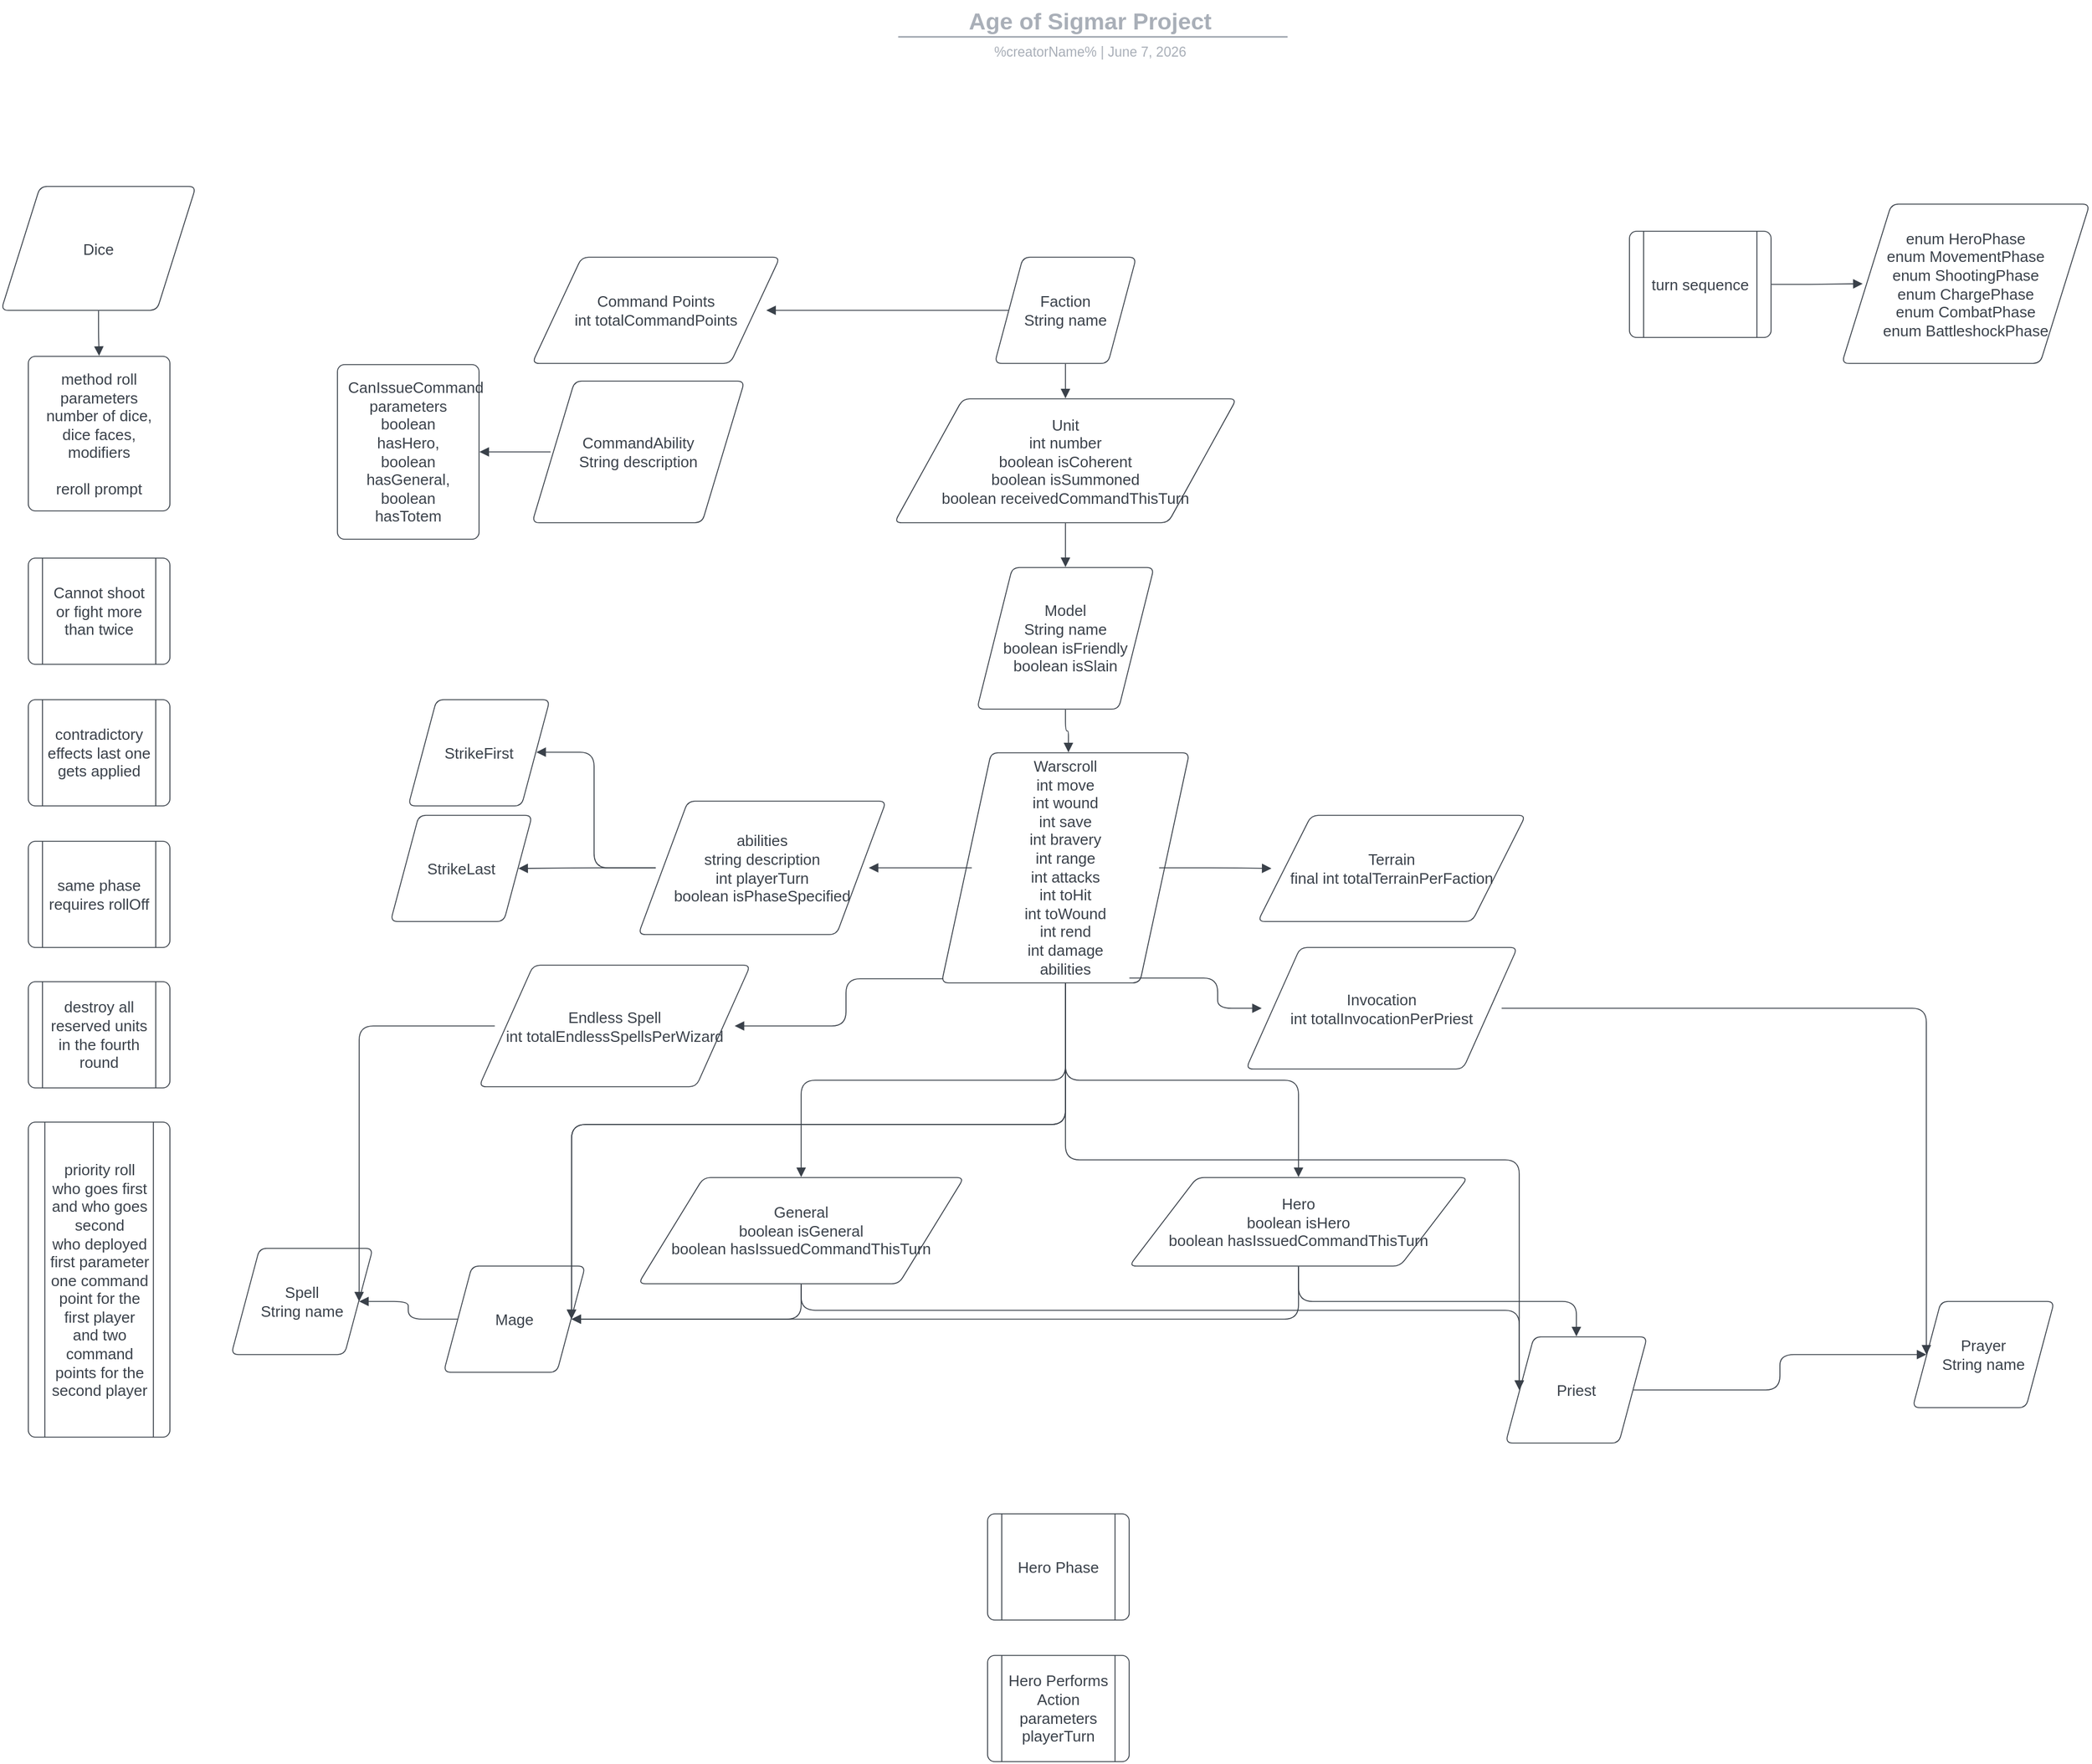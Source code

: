 <mxfile version="21.6.9" type="github">
  <diagram name="Page-1" id="zOLEb17u6JyuVjksXgzn">
    <mxGraphModel dx="3771" dy="2033" grid="1" gridSize="10" guides="1" tooltips="1" connect="1" arrows="1" fold="1" page="1" pageScale="1" pageWidth="850" pageHeight="1100" math="0" shadow="0">
      <root>
        <mxCell id="0" />
        <mxCell id="1" parent="0" />
        <mxCell id="diX1V1ADJ11k-N-cRnxO-1" value="" style="group;dropTarget=0;pointerEvents=0;" vertex="1" parent="1">
          <mxGeometry x="663" y="53" width="640" height="45" as="geometry" />
        </mxCell>
        <mxCell id="diX1V1ADJ11k-N-cRnxO-2" value="Age of Sigmar Project" style="html=1;overflow=block;blockSpacing=1;whiteSpace=wrap;fontSize=19.7;fontColor=#a9afb8;fontStyle=1;align=center;spacingLeft=7;spacingRight=7;spacingTop=2;spacing=3;strokeOpacity=0;fillOpacity=0;rounded=1;absoluteArcSize=1;arcSize=12;fillColor=#ffffff;strokeWidth=1.5;lucidId=UGaBJGIUdZaL;" vertex="1" parent="diX1V1ADJ11k-N-cRnxO-1">
          <mxGeometry width="640" height="31" as="geometry" />
        </mxCell>
        <UserObject label="%creatorName%  |  %date{mmmm d, yyyy}%" placeholders="1" id="diX1V1ADJ11k-N-cRnxO-3">
          <mxCell style="html=1;overflow=block;blockSpacing=1;whiteSpace=wrap;fontSize=11.5;fontColor=#a9afb8;align=center;spacingLeft=7;spacingRight=7;spacingTop=2;spacing=3;strokeOpacity=0;fillOpacity=0;rounded=1;absoluteArcSize=1;arcSize=12;fillColor=#ffffff;strokeWidth=1.5;lucidId=UGaBLjbw9.Wj;" vertex="1" parent="diX1V1ADJ11k-N-cRnxO-1">
            <mxGeometry y="31" width="640" height="14" as="geometry" />
          </mxCell>
        </UserObject>
        <mxCell id="diX1V1ADJ11k-N-cRnxO-4" value="" style="html=1;jettySize=18;whiteSpace=wrap;fontSize=13;fontFamily=Helvetica;strokeColor=#a9afb8;strokeOpacity=100;strokeWidth=1.5;rounded=0;startArrow=none;endArrow=none;lucidId=UGaBRsoHgIos;" edge="1" parent="diX1V1ADJ11k-N-cRnxO-1">
          <mxGeometry width="100" height="100" relative="1" as="geometry">
            <Array as="points" />
            <mxPoint x="157" y="30" as="sourcePoint" />
            <mxPoint x="487" y="30" as="targetPoint" />
          </mxGeometry>
        </mxCell>
        <mxCell id="diX1V1ADJ11k-N-cRnxO-5" value="Model&#xa;String name&#xa;boolean isFriendly&#xa;boolean isSlain" style="html=1;overflow=block;blockSpacing=1;whiteSpace=wrap;shape=parallelogram;perimeter=parallelogramPerimeter;anchorPointDirection=0;fontSize=13;fontColor=#3a414a;align=center;spacing=3.8;strokeColor=#3a414a;strokeOpacity=100;fillOpacity=100;rounded=1;absoluteArcSize=1;arcSize=12;fillColor=#ffffff;strokeWidth=0.8;lucidId=VMP~fAURNN5s;" vertex="1" parent="1">
          <mxGeometry x="887" y="533" width="150" height="120" as="geometry" />
        </mxCell>
        <mxCell id="diX1V1ADJ11k-N-cRnxO-6" value="Unit&#xa;int number&#xa;boolean isCoherent&#xa;boolean isSummoned&#xa;boolean receivedCommandThisTurn" style="html=1;overflow=block;blockSpacing=1;whiteSpace=wrap;shape=parallelogram;perimeter=parallelogramPerimeter;anchorPointDirection=0;fontSize=13;fontColor=#3a414a;align=center;spacing=3.8;strokeColor=#3a414a;strokeOpacity=100;fillOpacity=100;rounded=1;absoluteArcSize=1;arcSize=12;fillColor=#ffffff;strokeWidth=0.8;lucidId=9QP~q0KfeUEE;" vertex="1" parent="1">
          <mxGeometry x="817" y="390" width="290" height="105" as="geometry" />
        </mxCell>
        <mxCell id="diX1V1ADJ11k-N-cRnxO-7" value="Terrain&#xa;final int totalTerrainPerFaction" style="html=1;overflow=block;blockSpacing=1;whiteSpace=wrap;shape=parallelogram;perimeter=parallelogramPerimeter;anchorPointDirection=0;fontSize=13;fontColor=#3a414a;align=center;spacing=3.8;strokeColor=#3a414a;strokeOpacity=100;fillOpacity=100;rounded=1;absoluteArcSize=1;arcSize=12;fillColor=#ffffff;strokeWidth=0.8;lucidId=hRP~R1YNkXRq;" vertex="1" parent="1">
          <mxGeometry x="1125" y="743" width="227" height="90" as="geometry" />
        </mxCell>
        <mxCell id="diX1V1ADJ11k-N-cRnxO-8" value="Endless Spell&#xa;int totalEndlessSpellsPerWizard" style="html=1;overflow=block;blockSpacing=1;whiteSpace=wrap;shape=parallelogram;perimeter=parallelogramPerimeter;anchorPointDirection=0;fontSize=13;fontColor=#3a414a;align=center;spacing=3.8;strokeColor=#3a414a;strokeOpacity=100;fillOpacity=100;rounded=1;absoluteArcSize=1;arcSize=12;fillColor=#ffffff;strokeWidth=0.8;lucidId=aTP~hnn9tWhW;" vertex="1" parent="1">
          <mxGeometry x="465" y="870" width="230" height="103" as="geometry" />
        </mxCell>
        <mxCell id="diX1V1ADJ11k-N-cRnxO-9" value="Priest" style="html=1;overflow=block;blockSpacing=1;whiteSpace=wrap;shape=parallelogram;perimeter=parallelogramPerimeter;anchorPointDirection=0;fontSize=13;fontColor=#3a414a;align=center;spacing=3.8;strokeColor=#3a414a;strokeOpacity=100;fillOpacity=100;rounded=1;absoluteArcSize=1;arcSize=12;fillColor=#ffffff;strokeWidth=0.8;lucidId=2UP~BliDkqNP;" vertex="1" parent="1">
          <mxGeometry x="1335" y="1185" width="120" height="90" as="geometry" />
        </mxCell>
        <mxCell id="diX1V1ADJ11k-N-cRnxO-10" value="Mage" style="html=1;overflow=block;blockSpacing=1;whiteSpace=wrap;shape=parallelogram;perimeter=parallelogramPerimeter;anchorPointDirection=0;fontSize=13;fontColor=#3a414a;align=center;spacing=3.8;strokeColor=#3a414a;strokeOpacity=100;fillOpacity=100;rounded=1;absoluteArcSize=1;arcSize=12;fillColor=#ffffff;strokeWidth=0.8;lucidId=9UP~75K~QyLg;" vertex="1" parent="1">
          <mxGeometry x="435" y="1125" width="120" height="90" as="geometry" />
        </mxCell>
        <mxCell id="diX1V1ADJ11k-N-cRnxO-11" value="Spell&#xa;String name" style="html=1;overflow=block;blockSpacing=1;whiteSpace=wrap;shape=parallelogram;perimeter=parallelogramPerimeter;anchorPointDirection=0;fontSize=13;fontColor=#3a414a;align=center;spacing=3.8;strokeColor=#3a414a;strokeOpacity=100;fillOpacity=100;rounded=1;absoluteArcSize=1;arcSize=12;fillColor=#ffffff;strokeWidth=0.8;lucidId=fWP~-lGfotR-;" vertex="1" parent="1">
          <mxGeometry x="255" y="1110" width="120" height="90" as="geometry" />
        </mxCell>
        <mxCell id="diX1V1ADJ11k-N-cRnxO-12" value="Prayer&#xa;String name" style="html=1;overflow=block;blockSpacing=1;whiteSpace=wrap;shape=parallelogram;perimeter=parallelogramPerimeter;anchorPointDirection=0;fontSize=13;fontColor=#3a414a;align=center;spacing=3.8;strokeColor=#3a414a;strokeOpacity=100;fillOpacity=100;rounded=1;absoluteArcSize=1;arcSize=12;fillColor=#ffffff;strokeWidth=0.8;lucidId=2XP~xu.32lZ-;" vertex="1" parent="1">
          <mxGeometry x="1680" y="1155" width="120" height="90" as="geometry" />
        </mxCell>
        <mxCell id="diX1V1ADJ11k-N-cRnxO-13" value="Faction&#xa;String name" style="html=1;overflow=block;blockSpacing=1;whiteSpace=wrap;shape=parallelogram;perimeter=parallelogramPerimeter;anchorPointDirection=0;fontSize=13;fontColor=#3a414a;align=center;spacing=3.8;strokeColor=#3a414a;strokeOpacity=100;fillOpacity=100;rounded=1;absoluteArcSize=1;arcSize=12;fillColor=#ffffff;strokeWidth=0.8;lucidId=Bo-mgxUeQBWc;" vertex="1" parent="1">
          <mxGeometry x="902" y="270" width="120" height="90" as="geometry" />
        </mxCell>
        <mxCell id="diX1V1ADJ11k-N-cRnxO-14" value="" style="html=1;jettySize=18;whiteSpace=wrap;fontSize=13;strokeColor=#3a414a;strokeOpacity=100;strokeWidth=0.8;rounded=1;arcSize=24;edgeStyle=orthogonalEdgeStyle;startArrow=none;endArrow=block;endFill=1;exitX=0.058;exitY=0.5;exitPerimeter=0;entryX=0.903;entryY=0.5;entryPerimeter=0;lucidId=gx-mKUjaX6WK;" edge="1" parent="1" source="diX1V1ADJ11k-N-cRnxO-8" target="diX1V1ADJ11k-N-cRnxO-11">
          <mxGeometry width="100" height="100" relative="1" as="geometry">
            <Array as="points" />
          </mxGeometry>
        </mxCell>
        <mxCell id="diX1V1ADJ11k-N-cRnxO-15" value="" style="html=1;jettySize=18;whiteSpace=wrap;fontSize=13;strokeColor=#3a414a;strokeOpacity=100;strokeWidth=0.8;rounded=1;arcSize=24;edgeStyle=orthogonalEdgeStyle;startArrow=none;endArrow=block;endFill=1;exitX=0.097;exitY=0.5;exitPerimeter=0;entryX=0.903;entryY=0.5;entryPerimeter=0;lucidId=jx-mc8QmrxVr;" edge="1" parent="1" source="diX1V1ADJ11k-N-cRnxO-10" target="diX1V1ADJ11k-N-cRnxO-11">
          <mxGeometry width="100" height="100" relative="1" as="geometry">
            <Array as="points" />
          </mxGeometry>
        </mxCell>
        <mxCell id="diX1V1ADJ11k-N-cRnxO-16" value="Warscroll&#xa;int move&#xa;int wound&#xa;int save&#xa;int bravery&#xa;int range&#xa;int attacks&#xa;int toHit&#xa;int toWound&#xa;int rend&#xa;int damage&#xa;abilities&#xa;" style="html=1;overflow=block;blockSpacing=1;whiteSpace=wrap;shape=parallelogram;perimeter=parallelogramPerimeter;anchorPointDirection=0;fontSize=13;fontColor=#3a414a;align=center;spacing=3.8;strokeColor=#3a414a;strokeOpacity=100;fillOpacity=100;rounded=1;absoluteArcSize=1;arcSize=12;fillColor=#ffffff;strokeWidth=0.8;lucidId=Ny-mGmwFH4Dl;" vertex="1" parent="1">
          <mxGeometry x="857" y="690" width="210" height="195" as="geometry" />
        </mxCell>
        <mxCell id="diX1V1ADJ11k-N-cRnxO-17" value="" style="html=1;jettySize=18;whiteSpace=wrap;fontSize=13;strokeColor=#3a414a;strokeOpacity=100;strokeWidth=0.8;rounded=1;arcSize=24;edgeStyle=orthogonalEdgeStyle;startArrow=none;endArrow=block;endFill=1;exitX=0.5;exitY=1.003;exitPerimeter=0;entryX=0.512;entryY=-0.002;entryPerimeter=0;lucidId=wA-mkPb3AHFr;" edge="1" parent="1" source="diX1V1ADJ11k-N-cRnxO-5" target="diX1V1ADJ11k-N-cRnxO-16">
          <mxGeometry width="100" height="100" relative="1" as="geometry">
            <Array as="points" />
          </mxGeometry>
        </mxCell>
        <mxCell id="diX1V1ADJ11k-N-cRnxO-18" value="Invocation&#xa;int totalInvocationPerPriest" style="html=1;overflow=block;blockSpacing=1;whiteSpace=wrap;shape=parallelogram;perimeter=parallelogramPerimeter;anchorPointDirection=0;fontSize=13;fontColor=#3a414a;align=center;spacing=3.8;strokeColor=#3a414a;strokeOpacity=100;fillOpacity=100;rounded=1;absoluteArcSize=1;arcSize=12;fillColor=#ffffff;strokeWidth=0.8;lucidId=WG-mqbi.CSuH;" vertex="1" parent="1">
          <mxGeometry x="1115" y="855" width="230" height="103" as="geometry" />
        </mxCell>
        <mxCell id="diX1V1ADJ11k-N-cRnxO-19" value="" style="html=1;jettySize=18;whiteSpace=wrap;fontSize=13;strokeColor=#3a414a;strokeOpacity=100;strokeWidth=0.8;rounded=1;arcSize=24;edgeStyle=orthogonalEdgeStyle;startArrow=none;endArrow=block;endFill=1;exitX=0.903;exitY=0.5;exitPerimeter=0;entryX=0.097;entryY=0.5;entryPerimeter=0;lucidId=1H-m7pyB9UxB;" edge="1" parent="1" source="diX1V1ADJ11k-N-cRnxO-9" target="diX1V1ADJ11k-N-cRnxO-12">
          <mxGeometry width="100" height="100" relative="1" as="geometry">
            <Array as="points" />
          </mxGeometry>
        </mxCell>
        <mxCell id="diX1V1ADJ11k-N-cRnxO-20" value="" style="html=1;jettySize=18;whiteSpace=wrap;fontSize=13;strokeColor=#3a414a;strokeOpacity=100;strokeWidth=0.8;rounded=1;arcSize=24;edgeStyle=orthogonalEdgeStyle;startArrow=none;endArrow=block;endFill=1;exitX=0.942;exitY=0.5;exitPerimeter=0;entryX=0.097;entryY=0.5;entryPerimeter=0;lucidId=4H-mRHLvu8hw;" edge="1" parent="1" source="diX1V1ADJ11k-N-cRnxO-18" target="diX1V1ADJ11k-N-cRnxO-12">
          <mxGeometry width="100" height="100" relative="1" as="geometry">
            <Array as="points" />
          </mxGeometry>
        </mxCell>
        <mxCell id="diX1V1ADJ11k-N-cRnxO-21" value="General&#xa;boolean isGeneral&#xa;boolean hasIssuedCommandThisTurn" style="html=1;overflow=block;blockSpacing=1;whiteSpace=wrap;shape=parallelogram;perimeter=parallelogramPerimeter;anchorPointDirection=0;fontSize=13;fontColor=#3a414a;align=center;spacing=3.8;strokeColor=#3a414a;strokeOpacity=100;fillOpacity=100;rounded=1;absoluteArcSize=1;arcSize=12;fillColor=#ffffff;strokeWidth=0.8;lucidId=KJ-m7VAcNorR;" vertex="1" parent="1">
          <mxGeometry x="600" y="1050" width="276" height="90" as="geometry" />
        </mxCell>
        <mxCell id="diX1V1ADJ11k-N-cRnxO-22" value="" style="html=1;jettySize=18;whiteSpace=wrap;fontSize=13;strokeColor=#3a414a;strokeOpacity=100;strokeWidth=0.8;rounded=1;arcSize=24;edgeStyle=orthogonalEdgeStyle;startArrow=none;endArrow=block;endFill=1;exitX=0.878;exitY=0.5;exitPerimeter=0;entryX=0.051;entryY=0.5;entryPerimeter=0;lucidId=8J-m-95uXEUn;" edge="1" parent="1" source="diX1V1ADJ11k-N-cRnxO-16" target="diX1V1ADJ11k-N-cRnxO-7">
          <mxGeometry width="100" height="100" relative="1" as="geometry">
            <Array as="points" />
          </mxGeometry>
        </mxCell>
        <mxCell id="diX1V1ADJ11k-N-cRnxO-23" value="Command Points&#xa;int totalCommandPoints" style="html=1;overflow=block;blockSpacing=1;whiteSpace=wrap;shape=parallelogram;perimeter=parallelogramPerimeter;anchorPointDirection=0;fontSize=13;fontColor=#3a414a;align=center;spacing=3.8;strokeColor=#3a414a;strokeOpacity=100;fillOpacity=100;rounded=1;absoluteArcSize=1;arcSize=12;fillColor=#ffffff;strokeWidth=0.8;lucidId=8L-mblBSIFBR;" vertex="1" parent="1">
          <mxGeometry x="510" y="270" width="210" height="90" as="geometry" />
        </mxCell>
        <mxCell id="diX1V1ADJ11k-N-cRnxO-24" value="" style="html=1;jettySize=18;whiteSpace=wrap;fontSize=13;strokeColor=#3a414a;strokeOpacity=100;strokeWidth=0.8;rounded=1;arcSize=24;edgeStyle=orthogonalEdgeStyle;startArrow=none;endArrow=block;endFill=1;exitX=0.097;exitY=0.5;exitPerimeter=0;entryX=0.945;entryY=0.5;entryPerimeter=0;lucidId=pM-m4_ksURlr;" edge="1" parent="1" source="diX1V1ADJ11k-N-cRnxO-13" target="diX1V1ADJ11k-N-cRnxO-23">
          <mxGeometry width="100" height="100" relative="1" as="geometry">
            <Array as="points" />
          </mxGeometry>
        </mxCell>
        <mxCell id="diX1V1ADJ11k-N-cRnxO-25" value="Dice" style="html=1;overflow=block;blockSpacing=1;whiteSpace=wrap;shape=parallelogram;perimeter=parallelogramPerimeter;anchorPointDirection=0;fontSize=13;fontColor=#3a414a;align=center;spacing=3.8;strokeColor=#3a414a;strokeOpacity=100;fillOpacity=100;rounded=1;absoluteArcSize=1;arcSize=12;fillColor=#ffffff;strokeWidth=0.8;lucidId=IM-m1qFtIAN8;" vertex="1" parent="1">
          <mxGeometry x="60" y="210" width="165" height="105" as="geometry" />
        </mxCell>
        <mxCell id="diX1V1ADJ11k-N-cRnxO-26" value="method roll&#xa;parameters number of dice, dice faces, modifiers&#xa;&#xa;reroll prompt" style="html=1;overflow=block;blockSpacing=1;whiteSpace=wrap;fontSize=13;fontColor=#3a414a;align=center;spacing=9;strokeColor=#3a414a;strokeOpacity=100;fillOpacity=100;rounded=1;absoluteArcSize=1;arcSize=12;fillColor=#ffffff;strokeWidth=0.8;lucidId=iP-mDshW7.k5;" vertex="1" parent="1">
          <mxGeometry x="83" y="354" width="120" height="131" as="geometry" />
        </mxCell>
        <mxCell id="diX1V1ADJ11k-N-cRnxO-27" value="" style="html=1;jettySize=18;whiteSpace=wrap;fontSize=13;strokeColor=#3a414a;strokeOpacity=100;strokeWidth=0.8;rounded=1;arcSize=24;edgeStyle=orthogonalEdgeStyle;startArrow=none;endArrow=block;endFill=1;exitX=0.5;exitY=1.004;exitPerimeter=0;entryX=0.5;entryY=-0.003;entryPerimeter=0;lucidId=LP-m6Xi9Cobd;" edge="1" parent="1" source="diX1V1ADJ11k-N-cRnxO-25" target="diX1V1ADJ11k-N-cRnxO-26">
          <mxGeometry width="100" height="100" relative="1" as="geometry">
            <Array as="points" />
          </mxGeometry>
        </mxCell>
        <mxCell id="diX1V1ADJ11k-N-cRnxO-28" value="abilities&#xa;string description&#xa;int playerTurn&#xa;boolean isPhaseSpecified" style="html=1;overflow=block;blockSpacing=1;whiteSpace=wrap;shape=parallelogram;perimeter=parallelogramPerimeter;anchorPointDirection=0;fontSize=13;fontColor=#3a414a;align=center;spacing=3.8;strokeColor=#3a414a;strokeOpacity=100;fillOpacity=100;rounded=1;absoluteArcSize=1;arcSize=12;fillColor=#ffffff;strokeWidth=0.8;lucidId=MS-mStZkyAiv;" vertex="1" parent="1">
          <mxGeometry x="600" y="731" width="210" height="113" as="geometry" />
        </mxCell>
        <mxCell id="diX1V1ADJ11k-N-cRnxO-29" value="" style="html=1;jettySize=18;whiteSpace=wrap;fontSize=13;strokeColor=#3a414a;strokeOpacity=100;strokeWidth=0.8;rounded=1;arcSize=24;edgeStyle=orthogonalEdgeStyle;startArrow=none;endArrow=block;endFill=1;exitX=0.122;exitY=0.5;exitPerimeter=0;entryX=0.93;entryY=0.5;entryPerimeter=0;lucidId=RS-m6-207KjA;" edge="1" parent="1" source="diX1V1ADJ11k-N-cRnxO-16" target="diX1V1ADJ11k-N-cRnxO-28">
          <mxGeometry width="100" height="100" relative="1" as="geometry">
            <Array as="points" />
          </mxGeometry>
        </mxCell>
        <mxCell id="diX1V1ADJ11k-N-cRnxO-30" value="StrikeFirst" style="html=1;overflow=block;blockSpacing=1;whiteSpace=wrap;shape=parallelogram;perimeter=parallelogramPerimeter;anchorPointDirection=0;fontSize=13;fontColor=#3a414a;align=center;spacing=3.8;strokeColor=#3a414a;strokeOpacity=100;fillOpacity=100;rounded=1;absoluteArcSize=1;arcSize=12;fillColor=#ffffff;strokeWidth=0.8;lucidId=FV-mgq5n7ofS;" vertex="1" parent="1">
          <mxGeometry x="405" y="645" width="120" height="90" as="geometry" />
        </mxCell>
        <mxCell id="diX1V1ADJ11k-N-cRnxO-31" value="StrikeLast" style="html=1;overflow=block;blockSpacing=1;whiteSpace=wrap;shape=parallelogram;perimeter=parallelogramPerimeter;anchorPointDirection=0;fontSize=13;fontColor=#3a414a;align=center;spacing=3.8;strokeColor=#3a414a;strokeOpacity=100;fillOpacity=100;rounded=1;absoluteArcSize=1;arcSize=12;fillColor=#ffffff;strokeWidth=0.8;lucidId=JV-mB4kw7e56;" vertex="1" parent="1">
          <mxGeometry x="390" y="743" width="120" height="90" as="geometry" />
        </mxCell>
        <mxCell id="diX1V1ADJ11k-N-cRnxO-32" value="" style="html=1;jettySize=18;whiteSpace=wrap;fontSize=13;strokeColor=#3a414a;strokeOpacity=100;strokeWidth=0.8;rounded=1;arcSize=24;edgeStyle=orthogonalEdgeStyle;startArrow=none;endArrow=block;endFill=1;exitX=0.07;exitY=0.5;exitPerimeter=0;entryX=0.905;entryY=0.494;entryPerimeter=0;lucidId=0V-m9WZKtB8B;" edge="1" parent="1" source="diX1V1ADJ11k-N-cRnxO-28" target="diX1V1ADJ11k-N-cRnxO-30">
          <mxGeometry width="100" height="100" relative="1" as="geometry">
            <Array as="points" />
          </mxGeometry>
        </mxCell>
        <mxCell id="diX1V1ADJ11k-N-cRnxO-33" value="" style="html=1;jettySize=18;whiteSpace=wrap;fontSize=13;strokeColor=#3a414a;strokeOpacity=100;strokeWidth=0.8;rounded=1;arcSize=24;edgeStyle=orthogonalEdgeStyle;startArrow=none;endArrow=block;endFill=1;exitX=0.07;exitY=0.5;exitPerimeter=0;entryX=0.903;entryY=0.5;entryPerimeter=0;lucidId=3V-mJoLHs3-O;" edge="1" parent="1" source="diX1V1ADJ11k-N-cRnxO-28" target="diX1V1ADJ11k-N-cRnxO-31">
          <mxGeometry width="100" height="100" relative="1" as="geometry">
            <Array as="points" />
          </mxGeometry>
        </mxCell>
        <mxCell id="diX1V1ADJ11k-N-cRnxO-34" value="Cannot shoot or fight more than twice" style="html=1;overflow=block;blockSpacing=1;whiteSpace=wrap;shape=process;fontSize=13;fontColor=#3a414a;align=center;spacing=3.8;strokeColor=#3a414a;strokeOpacity=100;fillOpacity=100;rounded=1;absoluteArcSize=1;arcSize=12;fillColor=#ffffff;strokeWidth=0.8;lucidId=aY-muP5JiK6M;" vertex="1" parent="1">
          <mxGeometry x="83" y="525" width="120" height="90" as="geometry" />
        </mxCell>
        <mxCell id="diX1V1ADJ11k-N-cRnxO-35" value="contradictory effects last one gets applied" style="html=1;overflow=block;blockSpacing=1;whiteSpace=wrap;shape=process;fontSize=13;fontColor=#3a414a;align=center;spacing=3.8;strokeColor=#3a414a;strokeOpacity=100;fillOpacity=100;rounded=1;absoluteArcSize=1;arcSize=12;fillColor=#ffffff;strokeWidth=0.8;lucidId=wY-mcVYd6AlJ;" vertex="1" parent="1">
          <mxGeometry x="83" y="645" width="120" height="90" as="geometry" />
        </mxCell>
        <mxCell id="diX1V1ADJ11k-N-cRnxO-36" value="same phase requires rollOff" style="html=1;overflow=block;blockSpacing=1;whiteSpace=wrap;shape=process;fontSize=13;fontColor=#3a414a;align=center;spacing=3.8;strokeColor=#3a414a;strokeOpacity=100;fillOpacity=100;rounded=1;absoluteArcSize=1;arcSize=12;fillColor=#ffffff;strokeWidth=0.8;lucidId=IY-mcRclnb3H;" vertex="1" parent="1">
          <mxGeometry x="83" y="765" width="120" height="90" as="geometry" />
        </mxCell>
        <mxCell id="diX1V1ADJ11k-N-cRnxO-37" value="destroy all reserved units in the fourth round" style="html=1;overflow=block;blockSpacing=1;whiteSpace=wrap;shape=process;fontSize=13;fontColor=#3a414a;align=center;spacing=3.8;strokeColor=#3a414a;strokeOpacity=100;fillOpacity=100;rounded=1;absoluteArcSize=1;arcSize=12;fillColor=#ffffff;strokeWidth=0.8;lucidId=z0-maco-RRq0;" vertex="1" parent="1">
          <mxGeometry x="83" y="884" width="120" height="90" as="geometry" />
        </mxCell>
        <mxCell id="diX1V1ADJ11k-N-cRnxO-38" value="priority roll&#xa;who goes first and who goes second&#xa;who deployed first parameter&#xa;one command point for the first player and two command points for the second player" style="html=1;overflow=block;blockSpacing=1;whiteSpace=wrap;shape=process;fontSize=13;fontColor=#3a414a;align=center;spacing=3.8;strokeColor=#3a414a;strokeOpacity=100;fillOpacity=100;rounded=1;absoluteArcSize=1;arcSize=12;fillColor=#ffffff;strokeWidth=0.8;lucidId=d1-m0JyzxnMk;" vertex="1" parent="1">
          <mxGeometry x="83" y="1003" width="120" height="267" as="geometry" />
        </mxCell>
        <mxCell id="diX1V1ADJ11k-N-cRnxO-39" value="enum HeroPhase&#xa;enum MovementPhase&#xa;enum ShootingPhase&#xa;enum ChargePhase&#xa;enum CombatPhase&#xa;enum BattleshockPhase" style="html=1;overflow=block;blockSpacing=1;whiteSpace=wrap;shape=parallelogram;perimeter=parallelogramPerimeter;anchorPointDirection=0;fontSize=13;fontColor=#3a414a;align=center;spacing=3.8;strokeColor=#3a414a;strokeOpacity=100;fillOpacity=100;rounded=1;absoluteArcSize=1;arcSize=12;fillColor=#ffffff;strokeWidth=0.8;lucidId=X2-mw77m8Jms;" vertex="1" parent="1">
          <mxGeometry x="1620" y="225" width="210" height="135" as="geometry" />
        </mxCell>
        <mxCell id="diX1V1ADJ11k-N-cRnxO-40" value="turn sequence" style="html=1;overflow=block;blockSpacing=1;whiteSpace=wrap;shape=process;fontSize=13;fontColor=#3a414a;align=center;spacing=3.8;strokeColor=#3a414a;strokeOpacity=100;fillOpacity=100;rounded=1;absoluteArcSize=1;arcSize=12;fillColor=#ffffff;strokeWidth=0.8;lucidId=V3-m1jSJpaLX;" vertex="1" parent="1">
          <mxGeometry x="1440" y="248" width="120" height="90" as="geometry" />
        </mxCell>
        <mxCell id="diX1V1ADJ11k-N-cRnxO-41" value="" style="html=1;jettySize=18;whiteSpace=wrap;fontSize=13;strokeColor=#3a414a;strokeOpacity=100;strokeWidth=0.8;rounded=1;arcSize=24;edgeStyle=orthogonalEdgeStyle;startArrow=none;endArrow=block;endFill=1;exitX=1.003;exitY=0.5;exitPerimeter=0;entryX=0.084;entryY=0.5;entryPerimeter=0;lucidId=23-mhU6-Z7mK;" edge="1" parent="1" source="diX1V1ADJ11k-N-cRnxO-40" target="diX1V1ADJ11k-N-cRnxO-39">
          <mxGeometry width="100" height="100" relative="1" as="geometry">
            <Array as="points" />
          </mxGeometry>
        </mxCell>
        <mxCell id="diX1V1ADJ11k-N-cRnxO-42" value="CommandAbility&#xa;String description" style="html=1;overflow=block;blockSpacing=1;whiteSpace=wrap;shape=parallelogram;perimeter=parallelogramPerimeter;anchorPointDirection=0;fontSize=13;fontColor=#3a414a;align=center;spacing=3.8;strokeColor=#3a414a;strokeOpacity=100;fillOpacity=100;rounded=1;absoluteArcSize=1;arcSize=12;fillColor=#ffffff;strokeWidth=0.8;lucidId=s4-mLjn9IQ1O;" vertex="1" parent="1">
          <mxGeometry x="510" y="375" width="180" height="120" as="geometry" />
        </mxCell>
        <mxCell id="diX1V1ADJ11k-N-cRnxO-43" value="CanIssueCommand&#xa;parameters boolean hasHero, boolean hasGeneral, boolean hasTotem" style="html=1;overflow=block;blockSpacing=1;whiteSpace=wrap;fontSize=13;fontColor=#3a414a;align=center;spacing=9;strokeColor=#3a414a;strokeOpacity=100;fillOpacity=100;rounded=1;absoluteArcSize=1;arcSize=12;fillColor=#ffffff;strokeWidth=0.8;lucidId=V5-mkcRef6hr;" vertex="1" parent="1">
          <mxGeometry x="345" y="361" width="120" height="148" as="geometry" />
        </mxCell>
        <mxCell id="diX1V1ADJ11k-N-cRnxO-44" value="" style="html=1;jettySize=18;whiteSpace=wrap;fontSize=13;strokeColor=#3a414a;strokeOpacity=100;strokeWidth=0.8;rounded=1;arcSize=24;edgeStyle=orthogonalEdgeStyle;startArrow=none;endArrow=block;endFill=1;exitX=0.087;exitY=0.5;exitPerimeter=0;entryX=1.003;entryY=0.5;entryPerimeter=0;lucidId=M6-mTtIYt8IL;" edge="1" parent="1" source="diX1V1ADJ11k-N-cRnxO-42" target="diX1V1ADJ11k-N-cRnxO-43">
          <mxGeometry width="100" height="100" relative="1" as="geometry">
            <Array as="points" />
          </mxGeometry>
        </mxCell>
        <mxCell id="diX1V1ADJ11k-N-cRnxO-45" value="Hero&#xa;boolean isHero&#xa;boolean hasIssuedCommandThisTurn" style="html=1;overflow=block;blockSpacing=1;whiteSpace=wrap;shape=parallelogram;perimeter=parallelogramPerimeter;anchorPointDirection=0;fontSize=13;fontColor=#3a414a;align=center;spacing=3.8;strokeColor=#3a414a;strokeOpacity=100;fillOpacity=100;rounded=1;absoluteArcSize=1;arcSize=12;fillColor=#ffffff;strokeWidth=0.8;lucidId=T7-m-E_ZpNoL;" vertex="1" parent="1">
          <mxGeometry x="1016" y="1050" width="287" height="75" as="geometry" />
        </mxCell>
        <mxCell id="diX1V1ADJ11k-N-cRnxO-46" value="" style="html=1;jettySize=18;whiteSpace=wrap;fontSize=13;strokeColor=#3a414a;strokeOpacity=100;strokeWidth=0.8;rounded=1;arcSize=24;edgeStyle=orthogonalEdgeStyle;startArrow=none;endArrow=block;endFill=1;exitX=0.758;exitY=0.979;exitPerimeter=0;entryX=0.058;entryY=0.5;entryPerimeter=0;lucidId=-8-mfcVTL3w~;" edge="1" parent="1" source="diX1V1ADJ11k-N-cRnxO-16" target="diX1V1ADJ11k-N-cRnxO-18">
          <mxGeometry width="100" height="100" relative="1" as="geometry">
            <Array as="points" />
          </mxGeometry>
        </mxCell>
        <mxCell id="diX1V1ADJ11k-N-cRnxO-47" value="" style="html=1;jettySize=18;whiteSpace=wrap;fontSize=13;strokeColor=#3a414a;strokeOpacity=100;strokeWidth=0.8;rounded=1;arcSize=24;edgeStyle=orthogonalEdgeStyle;startArrow=none;endArrow=block;endFill=1;exitX=0.5;exitY=1.002;exitPerimeter=0;entryX=0.5;entryY=-0.005;entryPerimeter=0;lucidId=i9-mQx3C0VM5;" edge="1" parent="1" source="diX1V1ADJ11k-N-cRnxO-16" target="diX1V1ADJ11k-N-cRnxO-45">
          <mxGeometry width="100" height="100" relative="1" as="geometry">
            <Array as="points" />
          </mxGeometry>
        </mxCell>
        <mxCell id="diX1V1ADJ11k-N-cRnxO-48" value="" style="html=1;jettySize=18;whiteSpace=wrap;fontSize=13;strokeColor=#3a414a;strokeOpacity=100;strokeWidth=0.8;rounded=1;arcSize=24;edgeStyle=orthogonalEdgeStyle;startArrow=none;endArrow=block;endFill=1;exitX=0.5;exitY=1.002;exitPerimeter=0;entryX=0.5;entryY=-0.004;entryPerimeter=0;lucidId=q9-mzYG1swVQ;" edge="1" parent="1" source="diX1V1ADJ11k-N-cRnxO-16" target="diX1V1ADJ11k-N-cRnxO-21">
          <mxGeometry width="100" height="100" relative="1" as="geometry">
            <Array as="points" />
          </mxGeometry>
        </mxCell>
        <mxCell id="diX1V1ADJ11k-N-cRnxO-49" value="" style="html=1;jettySize=18;whiteSpace=wrap;fontSize=13;strokeColor=#3a414a;strokeOpacity=100;strokeWidth=0.8;rounded=1;arcSize=24;edgeStyle=orthogonalEdgeStyle;startArrow=none;endArrow=block;endFill=1;exitX=0.006;exitY=0.982;exitPerimeter=0;entryX=0.942;entryY=0.5;entryPerimeter=0;lucidId=x9-m~PQEkNT.;" edge="1" parent="1" source="diX1V1ADJ11k-N-cRnxO-16" target="diX1V1ADJ11k-N-cRnxO-8">
          <mxGeometry width="100" height="100" relative="1" as="geometry">
            <Array as="points" />
          </mxGeometry>
        </mxCell>
        <mxCell id="diX1V1ADJ11k-N-cRnxO-50" value="" style="html=1;jettySize=18;whiteSpace=wrap;fontSize=13;strokeColor=#3a414a;strokeOpacity=100;strokeWidth=0.8;rounded=1;arcSize=24;edgeStyle=orthogonalEdgeStyle;startArrow=none;endArrow=block;endFill=1;exitX=0.5;exitY=1.002;exitPerimeter=0;entryX=0.097;entryY=0.5;entryPerimeter=0;lucidId=S9-mv0cxDIbw;" edge="1" parent="1" source="diX1V1ADJ11k-N-cRnxO-16" target="diX1V1ADJ11k-N-cRnxO-9">
          <mxGeometry width="100" height="100" relative="1" as="geometry">
            <Array as="points" />
          </mxGeometry>
        </mxCell>
        <mxCell id="diX1V1ADJ11k-N-cRnxO-51" value="" style="html=1;jettySize=18;whiteSpace=wrap;fontSize=13;strokeColor=#3a414a;strokeOpacity=100;strokeWidth=0.8;rounded=1;arcSize=24;edgeStyle=orthogonalEdgeStyle;startArrow=none;endArrow=block;endFill=1;exitX=0.5;exitY=1.005;exitPerimeter=0;entryX=0.5;entryY=-0.004;entryPerimeter=0;lucidId=U9-mYSfdCeDN;" edge="1" parent="1" source="diX1V1ADJ11k-N-cRnxO-45" target="diX1V1ADJ11k-N-cRnxO-9">
          <mxGeometry width="100" height="100" relative="1" as="geometry">
            <Array as="points" />
          </mxGeometry>
        </mxCell>
        <mxCell id="diX1V1ADJ11k-N-cRnxO-52" value="" style="html=1;jettySize=18;whiteSpace=wrap;fontSize=13;strokeColor=#3a414a;strokeOpacity=100;strokeWidth=0.8;rounded=1;arcSize=24;edgeStyle=orthogonalEdgeStyle;startArrow=none;endArrow=block;endFill=1;exitX=0.5;exitY=1.005;exitPerimeter=0;entryX=0.903;entryY=0.5;entryPerimeter=0;lucidId=89-m5wv1d5ZL;" edge="1" parent="1" source="diX1V1ADJ11k-N-cRnxO-45" target="diX1V1ADJ11k-N-cRnxO-10">
          <mxGeometry width="100" height="100" relative="1" as="geometry">
            <Array as="points" />
          </mxGeometry>
        </mxCell>
        <mxCell id="diX1V1ADJ11k-N-cRnxO-53" value="" style="html=1;jettySize=18;whiteSpace=wrap;fontSize=13;strokeColor=#3a414a;strokeOpacity=100;strokeWidth=0.8;rounded=1;arcSize=24;edgeStyle=orthogonalEdgeStyle;startArrow=none;endArrow=block;endFill=1;exitX=0.5;exitY=1.004;exitPerimeter=0;entryX=0.097;entryY=0.5;entryPerimeter=0;lucidId=.9-mLfMi7LQd;" edge="1" parent="1" source="diX1V1ADJ11k-N-cRnxO-21" target="diX1V1ADJ11k-N-cRnxO-9">
          <mxGeometry width="100" height="100" relative="1" as="geometry">
            <Array as="points" />
          </mxGeometry>
        </mxCell>
        <mxCell id="diX1V1ADJ11k-N-cRnxO-54" value="" style="html=1;jettySize=18;whiteSpace=wrap;fontSize=13;strokeColor=#3a414a;strokeOpacity=100;strokeWidth=0.8;rounded=1;arcSize=24;edgeStyle=orthogonalEdgeStyle;startArrow=none;endArrow=block;endFill=1;exitX=0.5;exitY=1.002;exitPerimeter=0;entryX=0.903;entryY=0.5;entryPerimeter=0;lucidId=Y--mBw096Z7G;" edge="1" parent="1" source="diX1V1ADJ11k-N-cRnxO-16" target="diX1V1ADJ11k-N-cRnxO-10">
          <mxGeometry width="100" height="100" relative="1" as="geometry">
            <Array as="points" />
          </mxGeometry>
        </mxCell>
        <mxCell id="diX1V1ADJ11k-N-cRnxO-55" value="" style="html=1;jettySize=18;whiteSpace=wrap;fontSize=13;strokeColor=#3a414a;strokeOpacity=100;strokeWidth=0.8;rounded=1;arcSize=24;edgeStyle=orthogonalEdgeStyle;startArrow=none;endArrow=block;endFill=1;exitX=0.5;exitY=1.004;exitPerimeter=0;entryX=0.903;entryY=0.5;entryPerimeter=0;lucidId=9--mc.pEinZv;" edge="1" parent="1" source="diX1V1ADJ11k-N-cRnxO-21" target="diX1V1ADJ11k-N-cRnxO-10">
          <mxGeometry width="100" height="100" relative="1" as="geometry">
            <Array as="points" />
          </mxGeometry>
        </mxCell>
        <mxCell id="diX1V1ADJ11k-N-cRnxO-56" value="" style="html=1;jettySize=18;whiteSpace=wrap;fontSize=13;strokeColor=#3a414a;strokeOpacity=100;strokeWidth=0.8;rounded=1;arcSize=24;edgeStyle=orthogonalEdgeStyle;startArrow=none;endArrow=block;endFill=1;exitX=0.5;exitY=1.002;exitPerimeter=0;entryX=0.903;entryY=0.5;entryPerimeter=0;lucidId=d_-mOytoKNmG;" edge="1" parent="1" source="diX1V1ADJ11k-N-cRnxO-16" target="diX1V1ADJ11k-N-cRnxO-10">
          <mxGeometry width="100" height="100" relative="1" as="geometry">
            <Array as="points" />
          </mxGeometry>
        </mxCell>
        <mxCell id="diX1V1ADJ11k-N-cRnxO-57" value="" style="html=1;jettySize=18;whiteSpace=wrap;fontSize=13;strokeColor=#3a414a;strokeOpacity=100;strokeWidth=0.8;rounded=1;arcSize=24;edgeStyle=orthogonalEdgeStyle;startArrow=none;endArrow=block;endFill=1;exitX=0.5;exitY=1.004;exitPerimeter=0;entryX=0.5;entryY=-0.004;entryPerimeter=0;lucidId=E~-myoI8umRx;" edge="1" parent="1" source="diX1V1ADJ11k-N-cRnxO-13" target="diX1V1ADJ11k-N-cRnxO-6">
          <mxGeometry width="100" height="100" relative="1" as="geometry">
            <Array as="points" />
          </mxGeometry>
        </mxCell>
        <mxCell id="diX1V1ADJ11k-N-cRnxO-58" value="" style="html=1;jettySize=18;whiteSpace=wrap;fontSize=13;strokeColor=#3a414a;strokeOpacity=100;strokeWidth=0.8;rounded=1;arcSize=24;edgeStyle=orthogonalEdgeStyle;startArrow=none;endArrow=block;endFill=1;exitX=0.5;exitY=1.004;exitPerimeter=0;entryX=0.5;entryY=-0.003;entryPerimeter=0;lucidId=U~-mMhTLjnx~;" edge="1" parent="1" source="diX1V1ADJ11k-N-cRnxO-6" target="diX1V1ADJ11k-N-cRnxO-5">
          <mxGeometry width="100" height="100" relative="1" as="geometry">
            <Array as="points" />
          </mxGeometry>
        </mxCell>
        <mxCell id="diX1V1ADJ11k-N-cRnxO-59" value="Hero Phase" style="html=1;overflow=block;blockSpacing=1;whiteSpace=wrap;shape=process;fontSize=13;fontColor=#3a414a;align=center;spacing=3.8;strokeColor=#3a414a;strokeOpacity=100;fillOpacity=100;rounded=1;absoluteArcSize=1;arcSize=12;fillColor=#ffffff;strokeWidth=0.8;lucidId=Wb_mPFfyntUT;" vertex="1" parent="1">
          <mxGeometry x="896" y="1335" width="120" height="90" as="geometry" />
        </mxCell>
        <mxCell id="diX1V1ADJ11k-N-cRnxO-60" value="Hero Performs Action&#xa;parameters playerTurn" style="html=1;overflow=block;blockSpacing=1;whiteSpace=wrap;shape=process;fontSize=13;fontColor=#3a414a;align=center;spacing=3.8;strokeColor=#3a414a;strokeOpacity=100;fillOpacity=100;rounded=1;absoluteArcSize=1;arcSize=12;fillColor=#ffffff;strokeWidth=0.8;lucidId=8b_mzyEYbm5I;" vertex="1" parent="1">
          <mxGeometry x="896" y="1455" width="120" height="90" as="geometry" />
        </mxCell>
      </root>
    </mxGraphModel>
  </diagram>
</mxfile>
